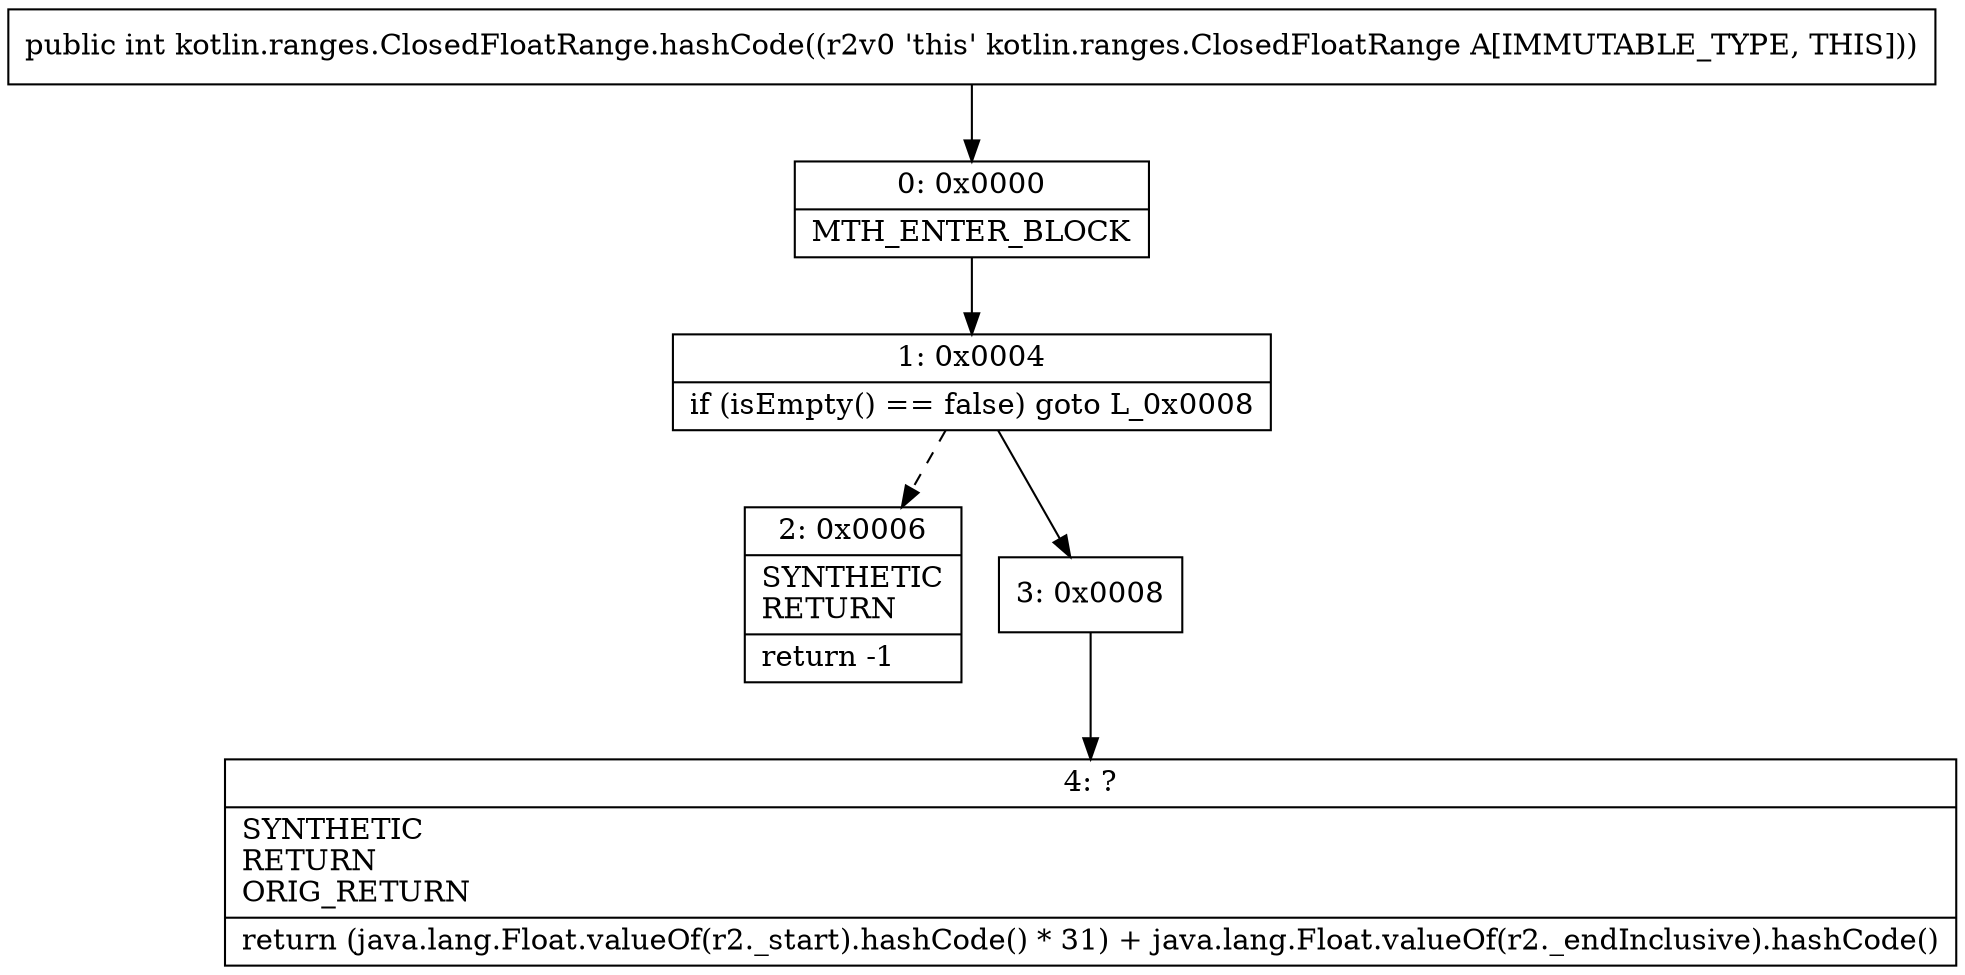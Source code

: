 digraph "CFG forkotlin.ranges.ClosedFloatRange.hashCode()I" {
Node_0 [shape=record,label="{0\:\ 0x0000|MTH_ENTER_BLOCK\l}"];
Node_1 [shape=record,label="{1\:\ 0x0004|if (isEmpty() == false) goto L_0x0008\l}"];
Node_2 [shape=record,label="{2\:\ 0x0006|SYNTHETIC\lRETURN\l|return \-1\l}"];
Node_3 [shape=record,label="{3\:\ 0x0008}"];
Node_4 [shape=record,label="{4\:\ ?|SYNTHETIC\lRETURN\lORIG_RETURN\l|return (java.lang.Float.valueOf(r2._start).hashCode() * 31) + java.lang.Float.valueOf(r2._endInclusive).hashCode()\l}"];
MethodNode[shape=record,label="{public int kotlin.ranges.ClosedFloatRange.hashCode((r2v0 'this' kotlin.ranges.ClosedFloatRange A[IMMUTABLE_TYPE, THIS])) }"];
MethodNode -> Node_0;
Node_0 -> Node_1;
Node_1 -> Node_2[style=dashed];
Node_1 -> Node_3;
Node_3 -> Node_4;
}

